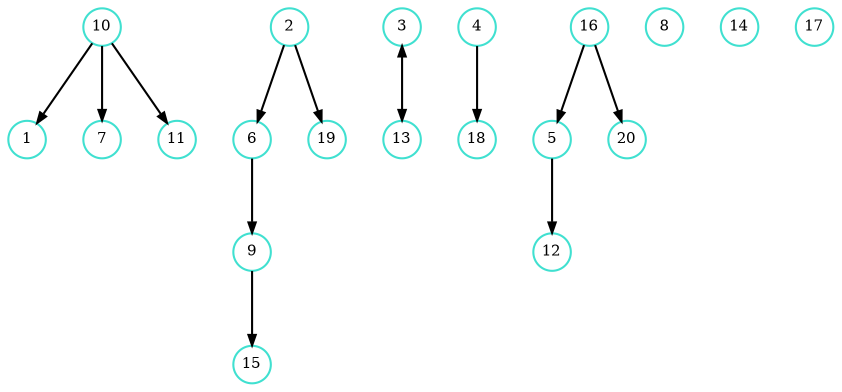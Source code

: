 digraph {
 overlap=scale;
 concentrate=true;
 layout=dot;
 size=7.0;
 center=1;
 
 node [color=Turquoise,height=0.25,fontsize=7.0,width=0.25,fixedsize=true,shape=circle];
 edge [arrowtype=normal,arrowsize=0.5,fontsize=1.0];
 1 ;
 2 ;
 3 ;
 4 ;
 5 ;
 6 ;
 7 ;
 8 ;
 9 ;
 10 ;
 11 ;
 12 ;
 13 ;
 14 ;
 15 ;
 16 ;
 17 ;
 18 ;
 19 ;
 20 ;
 2 -> 6 ;
 2 -> 19 ;
 3 -> 13 ;
 4 -> 18 ;
 5 -> 12 ;
 6 -> 9 ;
 9 -> 15 ;
 10 -> 1 ;
 10 -> 7 ;
 10 -> 11 ;
 13 -> 3 ;
 16 -> 5 ;
 16 -> 20 ;
}
